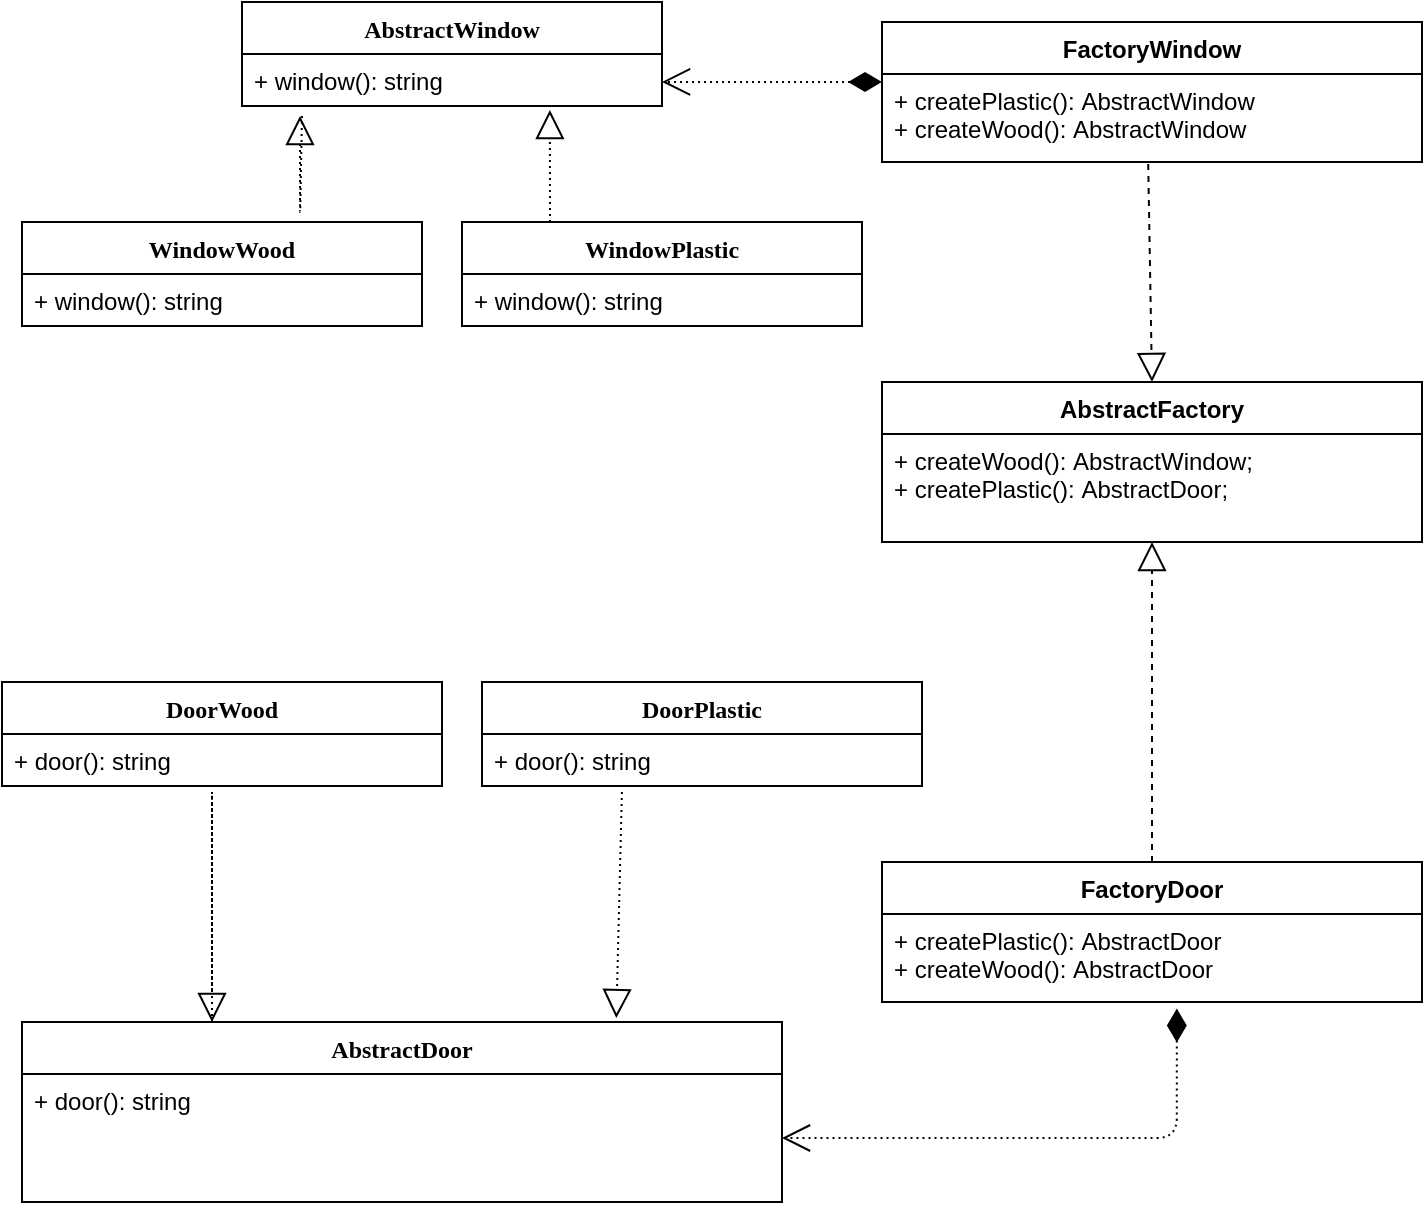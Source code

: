 <mxfile>
    <diagram id="NnMNAkPZl9ehIHZDxiS7" name="Страница 1">
        <mxGraphModel dx="1944" dy="534" grid="1" gridSize="10" guides="1" tooltips="1" connect="1" arrows="1" fold="1" page="1" pageScale="1" pageWidth="827" pageHeight="1169" math="0" shadow="0">
            <root>
                <mxCell id="0"/>
                <mxCell id="1" parent="0"/>
                <mxCell id="2" value="AbstractFactory" style="swimlane;fontStyle=1;align=center;verticalAlign=top;childLayout=stackLayout;horizontal=1;startSize=26;horizontalStack=0;resizeParent=1;resizeParentMax=0;resizeLast=0;collapsible=1;marginBottom=0;" vertex="1" parent="1">
                    <mxGeometry x="250" y="240" width="270" height="80" as="geometry"/>
                </mxCell>
                <mxCell id="3" value="+ createWood(): AbstractWindow;&#10;+ createPlastic(): AbstractDoor;" style="text;strokeColor=none;fillColor=none;align=left;verticalAlign=top;spacingLeft=4;spacingRight=4;overflow=hidden;rotatable=0;points=[[0,0.5],[1,0.5]];portConstraint=eastwest;" vertex="1" parent="2">
                    <mxGeometry y="26" width="270" height="54" as="geometry"/>
                </mxCell>
                <mxCell id="4" value="" style="endArrow=block;dashed=1;endFill=0;endSize=12;html=1;entryX=0.5;entryY=0;entryDx=0;entryDy=0;exitX=0.493;exitY=1.023;exitDx=0;exitDy=0;exitPerimeter=0;" edge="1" parent="1" source="7" target="2">
                    <mxGeometry width="160" relative="1" as="geometry">
                        <mxPoint x="385" y="140" as="sourcePoint"/>
                        <mxPoint x="490" y="260" as="targetPoint"/>
                    </mxGeometry>
                </mxCell>
                <mxCell id="5" value="" style="endArrow=block;dashed=1;endFill=0;endSize=12;html=1;exitX=0.5;exitY=0;exitDx=0;exitDy=0;" edge="1" parent="1" source="8" target="3">
                    <mxGeometry width="160" relative="1" as="geometry">
                        <mxPoint x="384" y="360" as="sourcePoint"/>
                        <mxPoint x="350" y="300" as="targetPoint"/>
                    </mxGeometry>
                </mxCell>
                <mxCell id="6" value="FactoryWindow" style="swimlane;fontStyle=1;align=center;verticalAlign=top;childLayout=stackLayout;horizontal=1;startSize=26;horizontalStack=0;resizeParent=1;resizeParentMax=0;resizeLast=0;collapsible=1;marginBottom=0;" vertex="1" parent="1">
                    <mxGeometry x="250" y="60" width="270" height="70" as="geometry"/>
                </mxCell>
                <mxCell id="7" value="+ createPlastic(): AbstractWindow&#10;+ createWood(): AbstractWindow" style="text;strokeColor=none;fillColor=none;align=left;verticalAlign=top;spacingLeft=4;spacingRight=4;overflow=hidden;rotatable=0;points=[[0,0.5],[1,0.5]];portConstraint=eastwest;" vertex="1" parent="6">
                    <mxGeometry y="26" width="270" height="44" as="geometry"/>
                </mxCell>
                <mxCell id="8" value="FactoryDoor" style="swimlane;fontStyle=1;align=center;verticalAlign=top;childLayout=stackLayout;horizontal=1;startSize=26;horizontalStack=0;resizeParent=1;resizeParentMax=0;resizeLast=0;collapsible=1;marginBottom=0;" vertex="1" parent="1">
                    <mxGeometry x="250" y="480" width="270" height="70" as="geometry"/>
                </mxCell>
                <mxCell id="9" value="+ createPlastic(): AbstractDoor&#10;+ createWood(): AbstractDoor" style="text;strokeColor=none;fillColor=none;align=left;verticalAlign=top;spacingLeft=4;spacingRight=4;overflow=hidden;rotatable=0;points=[[0,0.5],[1,0.5]];portConstraint=eastwest;" vertex="1" parent="8">
                    <mxGeometry y="26" width="270" height="44" as="geometry"/>
                </mxCell>
                <mxCell id="10" value="WindowWood" style="swimlane;fontStyle=1;align=center;verticalAlign=top;childLayout=stackLayout;horizontal=1;startSize=26;horizontalStack=0;resizeParent=1;resizeParentMax=0;resizeLast=0;collapsible=1;marginBottom=0;fontFamily=Verdana;" vertex="1" parent="1">
                    <mxGeometry x="-180" y="160" width="200" height="52" as="geometry"/>
                </mxCell>
                <mxCell id="11" value="+ window(): string" style="text;strokeColor=none;fillColor=none;align=left;verticalAlign=top;spacingLeft=4;spacingRight=4;overflow=hidden;rotatable=0;points=[[0,0.5],[1,0.5]];portConstraint=eastwest;" vertex="1" parent="10">
                    <mxGeometry y="26" width="200" height="26" as="geometry"/>
                </mxCell>
                <mxCell id="12" value="WindowPlastic" style="swimlane;fontStyle=1;align=center;verticalAlign=top;childLayout=stackLayout;horizontal=1;startSize=26;horizontalStack=0;resizeParent=1;resizeParentMax=0;resizeLast=0;collapsible=1;marginBottom=0;fontFamily=Verdana;" vertex="1" parent="1">
                    <mxGeometry x="40" y="160" width="200" height="52" as="geometry"/>
                </mxCell>
                <mxCell id="13" value="+ window(): string" style="text;strokeColor=none;fillColor=none;align=left;verticalAlign=top;spacingLeft=4;spacingRight=4;overflow=hidden;rotatable=0;points=[[0,0.5],[1,0.5]];portConstraint=eastwest;" vertex="1" parent="12">
                    <mxGeometry y="26" width="200" height="26" as="geometry"/>
                </mxCell>
                <mxCell id="14" value="DoorWood" style="swimlane;fontStyle=1;align=center;verticalAlign=top;childLayout=stackLayout;horizontal=1;startSize=26;horizontalStack=0;resizeParent=1;resizeParentMax=0;resizeLast=0;collapsible=1;marginBottom=0;fontFamily=Verdana;" vertex="1" parent="1">
                    <mxGeometry x="-190" y="390" width="220" height="52" as="geometry"/>
                </mxCell>
                <mxCell id="15" value="+ door(): string" style="text;strokeColor=none;fillColor=none;align=left;verticalAlign=top;spacingLeft=4;spacingRight=4;overflow=hidden;rotatable=0;points=[[0,0.5],[1,0.5]];portConstraint=eastwest;" vertex="1" parent="14">
                    <mxGeometry y="26" width="220" height="26" as="geometry"/>
                </mxCell>
                <mxCell id="16" value="DoorPlastic" style="swimlane;fontStyle=1;align=center;verticalAlign=top;childLayout=stackLayout;horizontal=1;startSize=26;horizontalStack=0;resizeParent=1;resizeParentMax=0;resizeLast=0;collapsible=1;marginBottom=0;fontFamily=Verdana;" vertex="1" parent="1">
                    <mxGeometry x="50" y="390" width="220" height="52" as="geometry"/>
                </mxCell>
                <mxCell id="17" value="+ door(): string" style="text;strokeColor=none;fillColor=none;align=left;verticalAlign=top;spacingLeft=4;spacingRight=4;overflow=hidden;rotatable=0;points=[[0,0.5],[1,0.5]];portConstraint=eastwest;" vertex="1" parent="16">
                    <mxGeometry y="26" width="220" height="26" as="geometry"/>
                </mxCell>
                <mxCell id="18" value="AbstractWindow" style="swimlane;fontStyle=1;align=center;verticalAlign=top;childLayout=stackLayout;horizontal=1;startSize=26;horizontalStack=0;resizeParent=1;resizeParentMax=0;resizeLast=0;collapsible=1;marginBottom=0;fontFamily=Verdana;" vertex="1" parent="1">
                    <mxGeometry x="-70" y="50" width="210" height="52" as="geometry"/>
                </mxCell>
                <mxCell id="19" value="+ window(): string" style="text;strokeColor=none;fillColor=none;align=left;verticalAlign=top;spacingLeft=4;spacingRight=4;overflow=hidden;rotatable=0;points=[[0,0.5],[1,0.5]];portConstraint=eastwest;" vertex="1" parent="18">
                    <mxGeometry y="26" width="210" height="26" as="geometry"/>
                </mxCell>
                <mxCell id="20" value="AbstractDoor" style="swimlane;fontStyle=1;align=center;verticalAlign=top;childLayout=stackLayout;horizontal=1;startSize=26;horizontalStack=0;resizeParent=1;resizeParentMax=0;resizeLast=0;collapsible=1;marginBottom=0;fontFamily=Verdana;" vertex="1" parent="1">
                    <mxGeometry x="-180" y="560" width="380" height="90" as="geometry"/>
                </mxCell>
                <mxCell id="21" value="+ door(): string" style="text;strokeColor=none;fillColor=none;align=left;verticalAlign=top;spacingLeft=4;spacingRight=4;overflow=hidden;rotatable=0;points=[[0,0.5],[1,0.5]];portConstraint=eastwest;" vertex="1" parent="20">
                    <mxGeometry y="26" width="380" height="64" as="geometry"/>
                </mxCell>
                <mxCell id="22" value="" style="endArrow=open;html=1;endSize=12;startArrow=diamondThin;startSize=14;startFill=1;edgeStyle=orthogonalEdgeStyle;align=left;verticalAlign=bottom;dashed=1;dashPattern=1 2;fontFamily=Verdana;exitX=0.546;exitY=1.075;exitDx=0;exitDy=0;entryX=1;entryY=0.5;entryDx=0;entryDy=0;exitPerimeter=0;" edge="1" parent="1" source="9" target="21">
                    <mxGeometry x="-0.702" y="38" relative="1" as="geometry">
                        <mxPoint x="410" y="410" as="sourcePoint"/>
                        <mxPoint x="570" y="410" as="targetPoint"/>
                        <Array as="points">
                            <mxPoint x="397" y="618"/>
                        </Array>
                        <mxPoint as="offset"/>
                    </mxGeometry>
                </mxCell>
                <mxCell id="23" value="" style="endArrow=open;html=1;endSize=12;startArrow=diamondThin;startSize=14;startFill=1;edgeStyle=orthogonalEdgeStyle;align=left;verticalAlign=bottom;dashed=1;dashPattern=1 2;fontFamily=Verdana;entryX=1;entryY=0.538;entryDx=0;entryDy=0;entryPerimeter=0;" edge="1" parent="1" target="19">
                    <mxGeometry x="-0.702" y="38" relative="1" as="geometry">
                        <mxPoint x="250" y="90" as="sourcePoint"/>
                        <mxPoint x="210" y="628" as="targetPoint"/>
                        <Array as="points">
                            <mxPoint x="190" y="90"/>
                            <mxPoint x="190" y="90"/>
                        </Array>
                        <mxPoint as="offset"/>
                    </mxGeometry>
                </mxCell>
                <mxCell id="24" value="" style="endArrow=block;dashed=1;endFill=0;endSize=12;html=1;dashPattern=1 2;fontFamily=Verdana;exitX=0.25;exitY=0;exitDx=0;exitDy=0;entryX=0.25;entryY=0;entryDx=0;entryDy=0;" edge="1" parent="1" source="20" target="20">
                    <mxGeometry width="160" relative="1" as="geometry">
                        <mxPoint x="180" y="160" as="sourcePoint"/>
                        <mxPoint x="340" y="160" as="targetPoint"/>
                        <Array as="points">
                            <mxPoint x="-85" y="440"/>
                        </Array>
                    </mxGeometry>
                </mxCell>
                <mxCell id="26" value="" style="endArrow=block;dashed=1;endFill=0;endSize=12;html=1;dashPattern=1 2;fontFamily=Verdana;" edge="1" parent="1">
                    <mxGeometry width="160" relative="1" as="geometry">
                        <mxPoint x="-40" y="107" as="sourcePoint"/>
                        <mxPoint x="-41" y="107" as="targetPoint"/>
                        <Array as="points">
                            <mxPoint x="-41" y="160"/>
                        </Array>
                    </mxGeometry>
                </mxCell>
                <mxCell id="27" value="" style="endArrow=block;dashed=1;endFill=0;endSize=12;html=1;dashPattern=1 2;fontFamily=Verdana;exitX=0.318;exitY=1.115;exitDx=0;exitDy=0;exitPerimeter=0;entryX=0.782;entryY=-0.022;entryDx=0;entryDy=0;entryPerimeter=0;" edge="1" parent="1" source="17" target="20">
                    <mxGeometry width="160" relative="1" as="geometry">
                        <mxPoint x="-75" y="570" as="sourcePoint"/>
                        <mxPoint x="119" y="550" as="targetPoint"/>
                    </mxGeometry>
                </mxCell>
                <mxCell id="54" value="" style="endArrow=block;dashed=1;endFill=0;endSize=12;html=1;dashPattern=1 2;fontFamily=Verdana;entryX=0.733;entryY=1.077;entryDx=0;entryDy=0;entryPerimeter=0;" edge="1" parent="1" target="19">
                    <mxGeometry width="160" relative="1" as="geometry">
                        <mxPoint x="84" y="160" as="sourcePoint"/>
                        <mxPoint x="-31" y="117" as="targetPoint"/>
                        <Array as="points">
                            <mxPoint x="84" y="160"/>
                        </Array>
                    </mxGeometry>
                </mxCell>
            </root>
        </mxGraphModel>
    </diagram>
</mxfile>